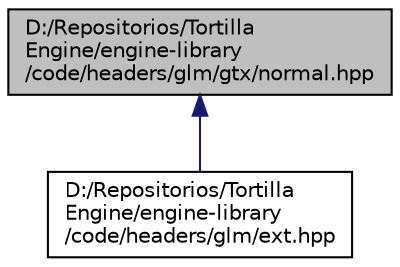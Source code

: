 digraph "D:/Repositorios/TortillaEngine/engine-library/code/headers/glm/gtx/normal.hpp"
{
 // LATEX_PDF_SIZE
  edge [fontname="Helvetica",fontsize="10",labelfontname="Helvetica",labelfontsize="10"];
  node [fontname="Helvetica",fontsize="10",shape=record];
  Node1 [label="D:/Repositorios/Tortilla\lEngine/engine-library\l/code/headers/glm/gtx/normal.hpp",height=0.2,width=0.4,color="black", fillcolor="grey75", style="filled", fontcolor="black",tooltip=" "];
  Node1 -> Node2 [dir="back",color="midnightblue",fontsize="10",style="solid",fontname="Helvetica"];
  Node2 [label="D:/Repositorios/Tortilla\lEngine/engine-library\l/code/headers/glm/ext.hpp",height=0.2,width=0.4,color="black", fillcolor="white", style="filled",URL="$ext_8hpp.html",tooltip=" "];
}
